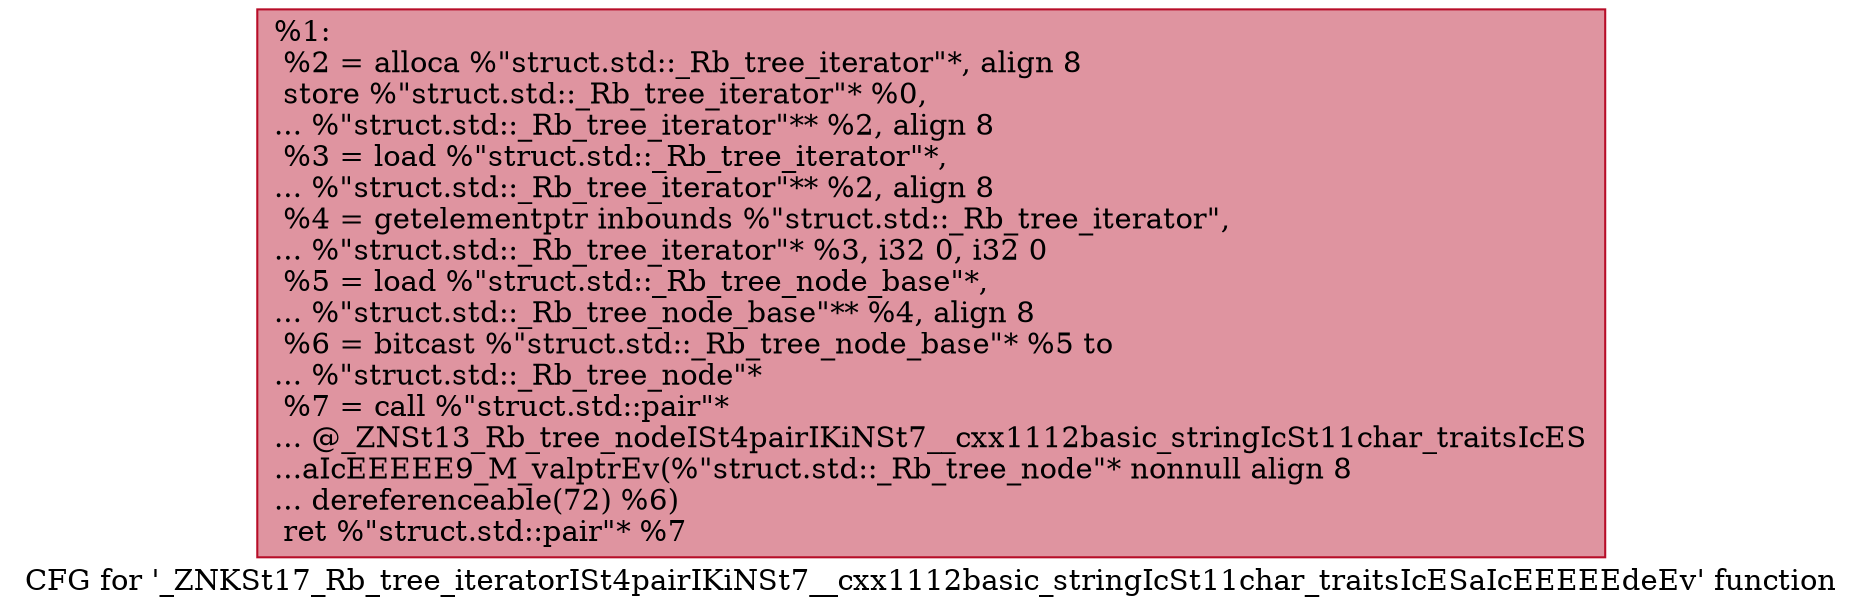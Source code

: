 digraph "CFG for '_ZNKSt17_Rb_tree_iteratorISt4pairIKiNSt7__cxx1112basic_stringIcSt11char_traitsIcESaIcEEEEEdeEv' function" {
	label="CFG for '_ZNKSt17_Rb_tree_iteratorISt4pairIKiNSt7__cxx1112basic_stringIcSt11char_traitsIcESaIcEEEEEdeEv' function";

	Node0x561d2dfaef00 [shape=record,color="#b70d28ff", style=filled, fillcolor="#b70d2870",label="{%1:\l  %2 = alloca %\"struct.std::_Rb_tree_iterator\"*, align 8\l  store %\"struct.std::_Rb_tree_iterator\"* %0,\l... %\"struct.std::_Rb_tree_iterator\"** %2, align 8\l  %3 = load %\"struct.std::_Rb_tree_iterator\"*,\l... %\"struct.std::_Rb_tree_iterator\"** %2, align 8\l  %4 = getelementptr inbounds %\"struct.std::_Rb_tree_iterator\",\l... %\"struct.std::_Rb_tree_iterator\"* %3, i32 0, i32 0\l  %5 = load %\"struct.std::_Rb_tree_node_base\"*,\l... %\"struct.std::_Rb_tree_node_base\"** %4, align 8\l  %6 = bitcast %\"struct.std::_Rb_tree_node_base\"* %5 to\l... %\"struct.std::_Rb_tree_node\"*\l  %7 = call %\"struct.std::pair\"*\l... @_ZNSt13_Rb_tree_nodeISt4pairIKiNSt7__cxx1112basic_stringIcSt11char_traitsIcES\l...aIcEEEEE9_M_valptrEv(%\"struct.std::_Rb_tree_node\"* nonnull align 8\l... dereferenceable(72) %6)\l  ret %\"struct.std::pair\"* %7\l}"];
}
